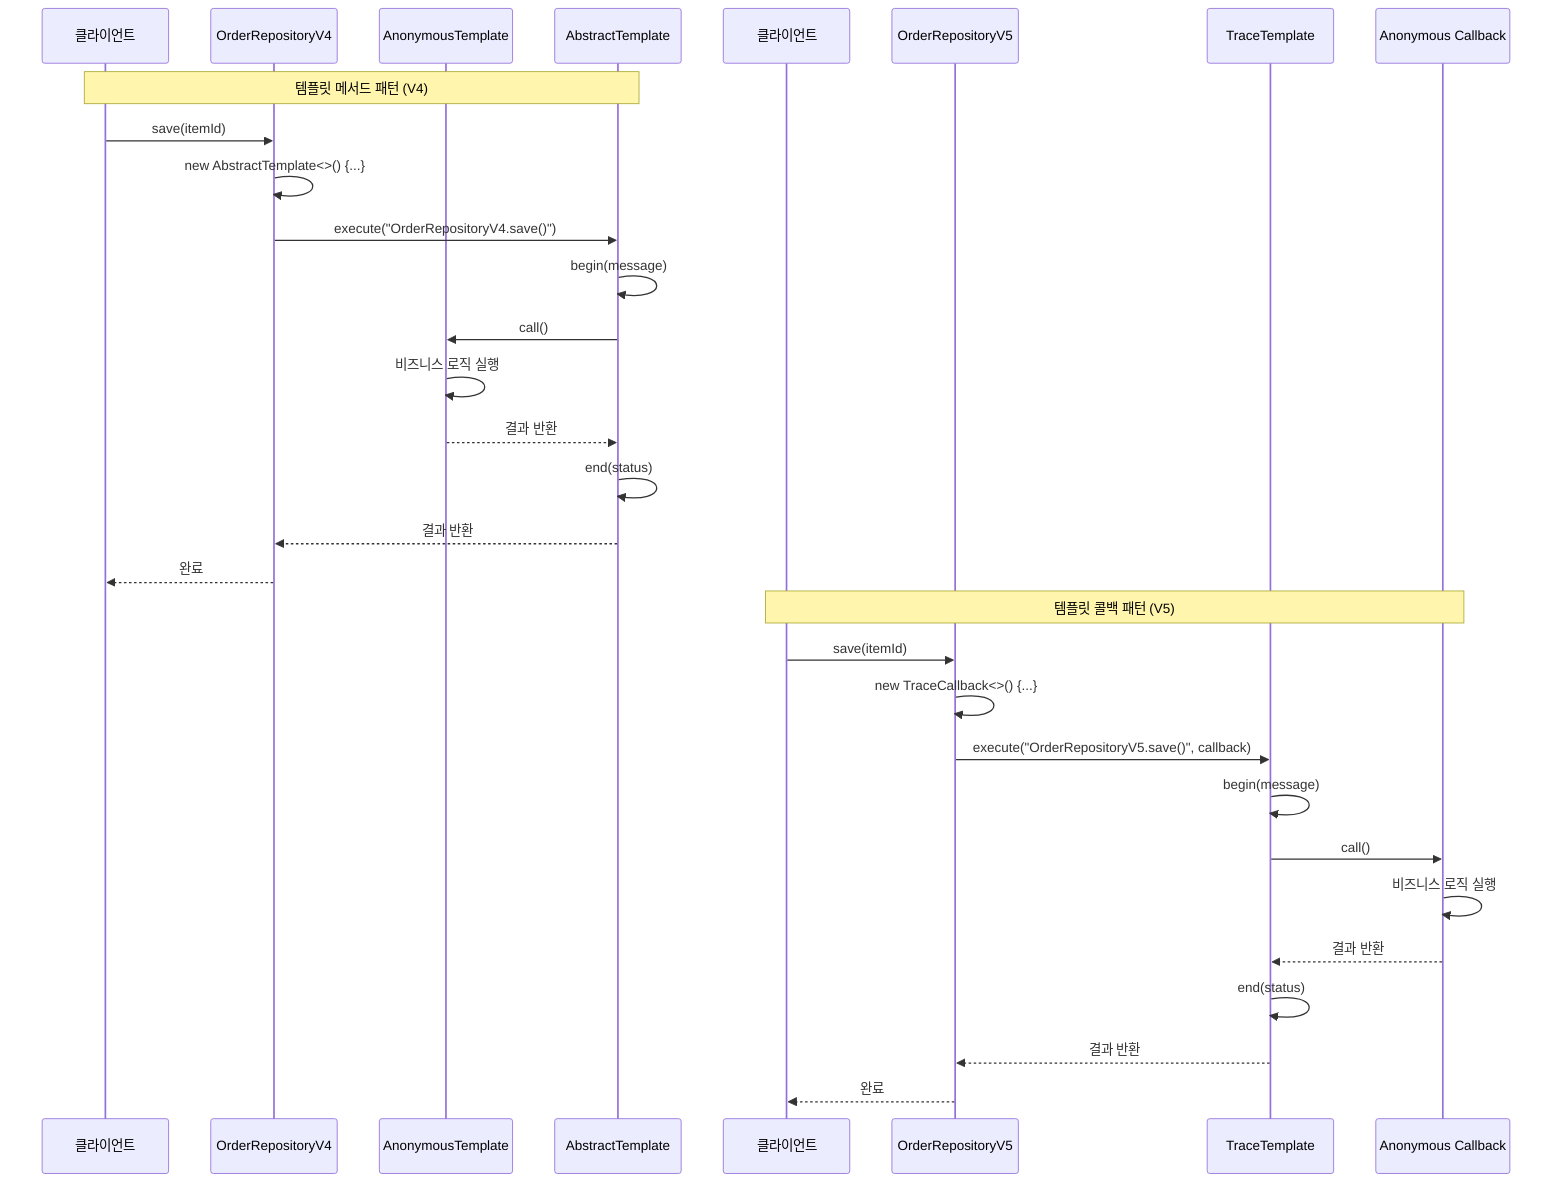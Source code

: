 sequenceDiagram
    %% 템플릿 메서드 패턴 (V4)
    participant Client as 클라이언트
    participant RepoV4 as OrderRepositoryV4
    participant Anonymous as AnonymousTemplate
    participant Abstract as AbstractTemplate
    
    Note over Client, Abstract: 템플릿 메서드 패턴 (V4)
    Client->>RepoV4: save(itemId)
    RepoV4->>RepoV4: new AbstractTemplate<>() {...}
    RepoV4->>Abstract: execute("OrderRepositoryV4.save()")
    Abstract->>Abstract: begin(message)
    Abstract->>Anonymous: call()
    Anonymous->>Anonymous: 비즈니스 로직 실행
    Anonymous-->>Abstract: 결과 반환
    Abstract->>Abstract: end(status)
    Abstract-->>RepoV4: 결과 반환
    RepoV4-->>Client: 완료
    
    %% 템플릿 콜백 패턴 (V5)
    participant ClientV5 as 클라이언트
    participant RepoV5 as OrderRepositoryV5
    participant Template as TraceTemplate
    participant CallbackAnon as Anonymous Callback
    
    Note over ClientV5, CallbackAnon: 템플릿 콜백 패턴 (V5)
    ClientV5->>RepoV5: save(itemId)
    RepoV5->>RepoV5: new TraceCallback<>() {...}
    RepoV5->>Template: execute("OrderRepositoryV5.save()", callback)
    Template->>Template: begin(message)
    Template->>CallbackAnon: call()
    CallbackAnon->>CallbackAnon: 비즈니스 로직 실행
    CallbackAnon-->>Template: 결과 반환
    Template->>Template: end(status)
    Template-->>RepoV5: 결과 반환
    RepoV5-->>ClientV5: 완료